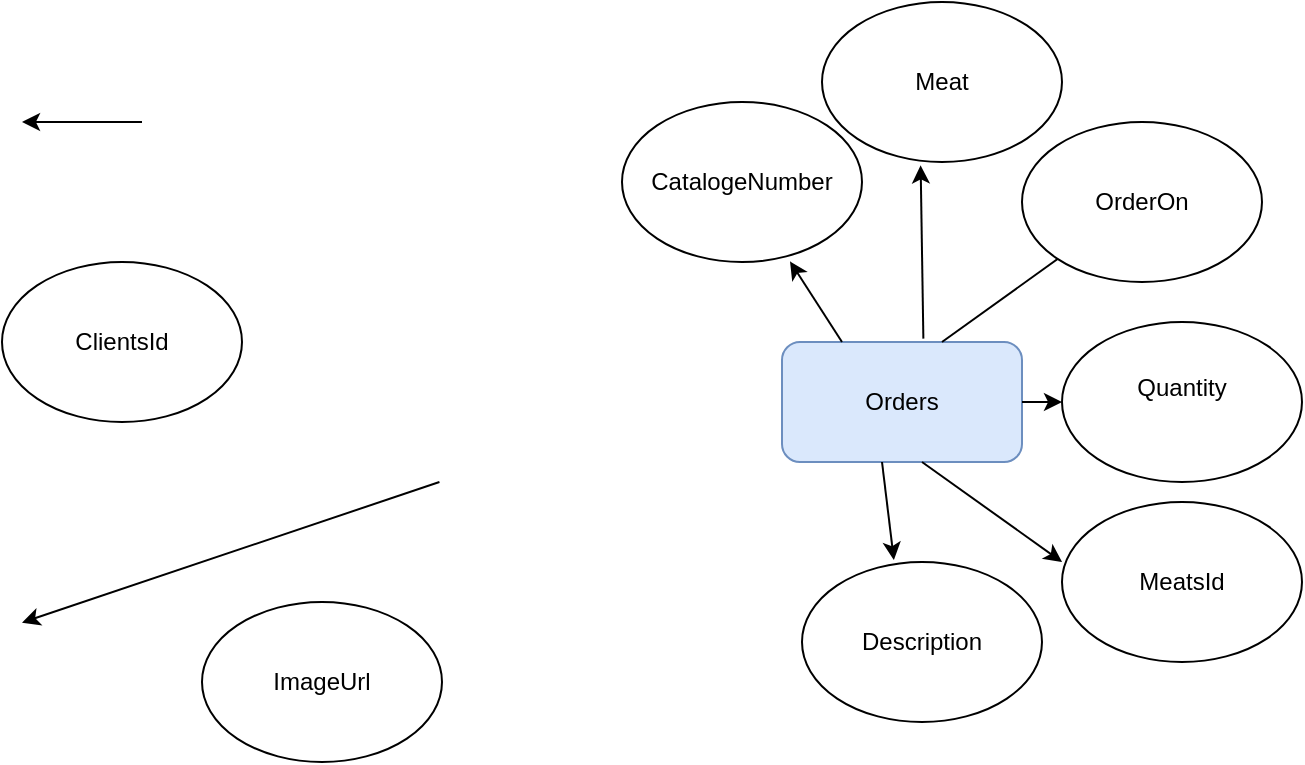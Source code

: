 <mxfile version="23.1.6" type="device">
  <diagram name="Page-1" id="Fg099m7mAmJnFiDTpX5x">
    <mxGraphModel dx="1644" dy="493" grid="1" gridSize="10" guides="1" tooltips="1" connect="1" arrows="1" fold="1" page="1" pageScale="1" pageWidth="850" pageHeight="1100" math="0" shadow="0">
      <root>
        <mxCell id="0" />
        <mxCell id="1" parent="0" />
        <mxCell id="Ao5qptgrAFyiO3LXcwuw-1" value="Orders" style="rounded=1;whiteSpace=wrap;html=1;fillColor=#dae8fc;strokeColor=#6c8ebf;" vertex="1" parent="1">
          <mxGeometry x="380" y="210" width="120" height="60" as="geometry" />
        </mxCell>
        <mxCell id="Ao5qptgrAFyiO3LXcwuw-2" value="" style="endArrow=classic;html=1;rounded=0;exitX=0.5;exitY=1;exitDx=0;exitDy=0;entryX=0.383;entryY=-0.012;entryDx=0;entryDy=0;entryPerimeter=0;" edge="1" parent="1" target="Ao5qptgrAFyiO3LXcwuw-16">
          <mxGeometry width="50" height="50" relative="1" as="geometry">
            <mxPoint x="430" y="270" as="sourcePoint" />
            <mxPoint x="430" y="320" as="targetPoint" />
            <Array as="points" />
          </mxGeometry>
        </mxCell>
        <mxCell id="Ao5qptgrAFyiO3LXcwuw-3" value="" style="endArrow=classic;html=1;rounded=0;exitX=0.589;exitY=-0.028;exitDx=0;exitDy=0;exitPerimeter=0;entryX=0.411;entryY=1.021;entryDx=0;entryDy=0;entryPerimeter=0;" edge="1" parent="1" source="Ao5qptgrAFyiO3LXcwuw-1" target="Ao5qptgrAFyiO3LXcwuw-14">
          <mxGeometry width="50" height="50" relative="1" as="geometry">
            <mxPoint x="430" y="210" as="sourcePoint" />
            <mxPoint x="410" y="100" as="targetPoint" />
          </mxGeometry>
        </mxCell>
        <mxCell id="Ao5qptgrAFyiO3LXcwuw-4" value="" style="endArrow=classic;html=1;rounded=0;exitX=0;exitY=0.5;exitDx=0;exitDy=0;" edge="1" parent="1">
          <mxGeometry width="50" height="50" relative="1" as="geometry">
            <mxPoint x="60" y="100" as="sourcePoint" />
            <mxPoint y="100" as="targetPoint" />
          </mxGeometry>
        </mxCell>
        <mxCell id="Ao5qptgrAFyiO3LXcwuw-6" value="" style="endArrow=classic;html=1;rounded=0;exitX=1;exitY=0.5;exitDx=0;exitDy=0;" edge="1" parent="1" source="Ao5qptgrAFyiO3LXcwuw-1">
          <mxGeometry width="50" height="50" relative="1" as="geometry">
            <mxPoint x="460" y="240" as="sourcePoint" />
            <mxPoint x="520" y="240" as="targetPoint" />
          </mxGeometry>
        </mxCell>
        <mxCell id="Ao5qptgrAFyiO3LXcwuw-7" value="ClientsId" style="ellipse;whiteSpace=wrap;html=1;" vertex="1" parent="1">
          <mxGeometry x="-10" y="170" width="120" height="80" as="geometry" />
        </mxCell>
        <mxCell id="Ao5qptgrAFyiO3LXcwuw-8" value="CatalogeNumber" style="ellipse;whiteSpace=wrap;html=1;" vertex="1" parent="1">
          <mxGeometry x="300" y="90" width="120" height="80" as="geometry" />
        </mxCell>
        <mxCell id="Ao5qptgrAFyiO3LXcwuw-9" value="Quantity&lt;div&gt;&lt;br/&gt;&lt;/div&gt;" style="ellipse;whiteSpace=wrap;html=1;" vertex="1" parent="1">
          <mxGeometry x="520" y="200" width="120" height="80" as="geometry" />
        </mxCell>
        <mxCell id="Ao5qptgrAFyiO3LXcwuw-10" value="MeatsId" style="ellipse;whiteSpace=wrap;html=1;" vertex="1" parent="1">
          <mxGeometry x="520" y="290" width="120" height="80" as="geometry" />
        </mxCell>
        <mxCell id="Ao5qptgrAFyiO3LXcwuw-11" value="" style="endArrow=classic;html=1;rounded=0;entryX=0.083;entryY=0.763;entryDx=0;entryDy=0;entryPerimeter=0;" edge="1" parent="1">
          <mxGeometry width="50" height="50" relative="1" as="geometry">
            <mxPoint x="459.998" y="210" as="sourcePoint" />
            <mxPoint x="528.18" y="161.04" as="targetPoint" />
          </mxGeometry>
        </mxCell>
        <mxCell id="Ao5qptgrAFyiO3LXcwuw-12" value="" style="endArrow=classic;html=1;rounded=0;entryX=0.7;entryY=0.996;entryDx=0;entryDy=0;exitX=0.25;exitY=0;exitDx=0;exitDy=0;entryPerimeter=0;" edge="1" parent="1" source="Ao5qptgrAFyiO3LXcwuw-1" target="Ao5qptgrAFyiO3LXcwuw-8">
          <mxGeometry width="50" height="50" relative="1" as="geometry">
            <mxPoint x="520" y="171.72" as="sourcePoint" />
            <mxPoint x="322.426" y="130.004" as="targetPoint" />
          </mxGeometry>
        </mxCell>
        <mxCell id="Ao5qptgrAFyiO3LXcwuw-13" value="" style="endArrow=classic;html=1;rounded=0;exitX=0.833;exitY=1;exitDx=0;exitDy=0;exitPerimeter=0;" edge="1" parent="1">
          <mxGeometry width="50" height="50" relative="1" as="geometry">
            <mxPoint x="450.0" y="270" as="sourcePoint" />
            <mxPoint x="520.04" y="320" as="targetPoint" />
            <Array as="points">
              <mxPoint x="520.04" y="320" />
            </Array>
          </mxGeometry>
        </mxCell>
        <mxCell id="Ao5qptgrAFyiO3LXcwuw-14" value="Meat" style="ellipse;whiteSpace=wrap;html=1;" vertex="1" parent="1">
          <mxGeometry x="400" y="40" width="120" height="80" as="geometry" />
        </mxCell>
        <mxCell id="Ao5qptgrAFyiO3LXcwuw-15" value="OrderOn" style="ellipse;whiteSpace=wrap;html=1;" vertex="1" parent="1">
          <mxGeometry x="500" y="100" width="120" height="80" as="geometry" />
        </mxCell>
        <mxCell id="Ao5qptgrAFyiO3LXcwuw-16" value="Description" style="ellipse;whiteSpace=wrap;html=1;" vertex="1" parent="1">
          <mxGeometry x="390" y="320" width="120" height="80" as="geometry" />
        </mxCell>
        <mxCell id="Ao5qptgrAFyiO3LXcwuw-17" value="" style="endArrow=classic;html=1;rounded=0;exitX=0;exitY=1;exitDx=0;exitDy=0;entryX=0.594;entryY=0.004;entryDx=0;entryDy=0;entryPerimeter=0;" edge="1" parent="1">
          <mxGeometry width="50" height="50" relative="1" as="geometry">
            <mxPoint x="208.72" y="280" as="sourcePoint" />
            <mxPoint x="-2.842e-14" y="350.32" as="targetPoint" />
          </mxGeometry>
        </mxCell>
        <mxCell id="Ao5qptgrAFyiO3LXcwuw-18" value="ImageUrl" style="ellipse;whiteSpace=wrap;html=1;" vertex="1" parent="1">
          <mxGeometry x="90" y="340" width="120" height="80" as="geometry" />
        </mxCell>
      </root>
    </mxGraphModel>
  </diagram>
</mxfile>
